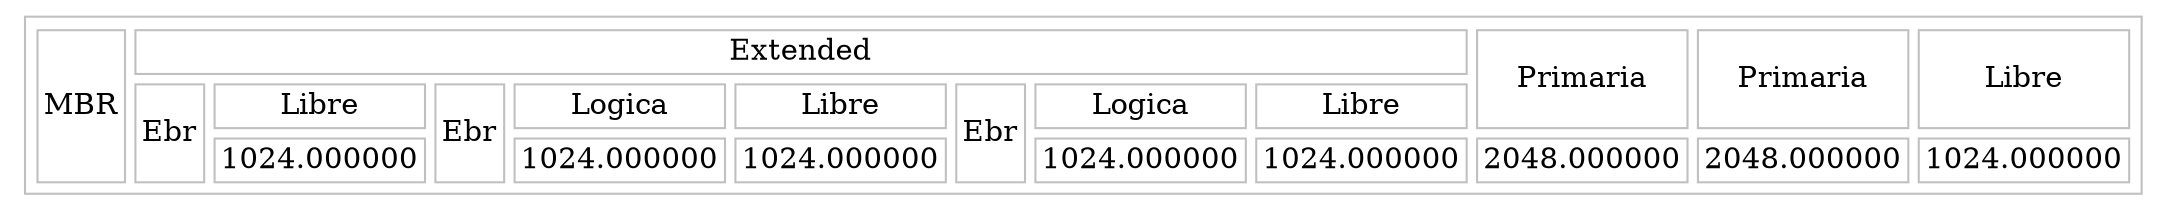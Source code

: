 digraph test {
 parent [ 
 shape=plaintext 
 label=< 
 <table color='grey' border='1' cellborder='1' cellspacing='5'> 
 <tr>
<td rowspan='3'>MBR</td>
<td colspan='8'>Extended</td>
<td rowspan='2'>Primaria</td>
<td rowspan='2'>Primaria</td>
<td rowspan='2'>Libre</td>
</tr>
<tr>
<td rowspan ='2'>Ebr</td>
<td>Libre</td>
<td rowspan ='2'>Ebr</td>
<td>Logica</td>
<td>Libre</td>
<td rowspan ='2'>Ebr</td>
<td>Logica</td>
<td>Libre</td>
</tr>
<tr><td>1024.000000</td>
<td>1024.000000</td>
<td>1024.000000</td>
<td>1024.000000</td>
<td>1024.000000</td>
<td>2048.000000</td>
<td>2048.000000</td>
<td>1024.000000</td>
</tr>
</table>
 >]; 
 }